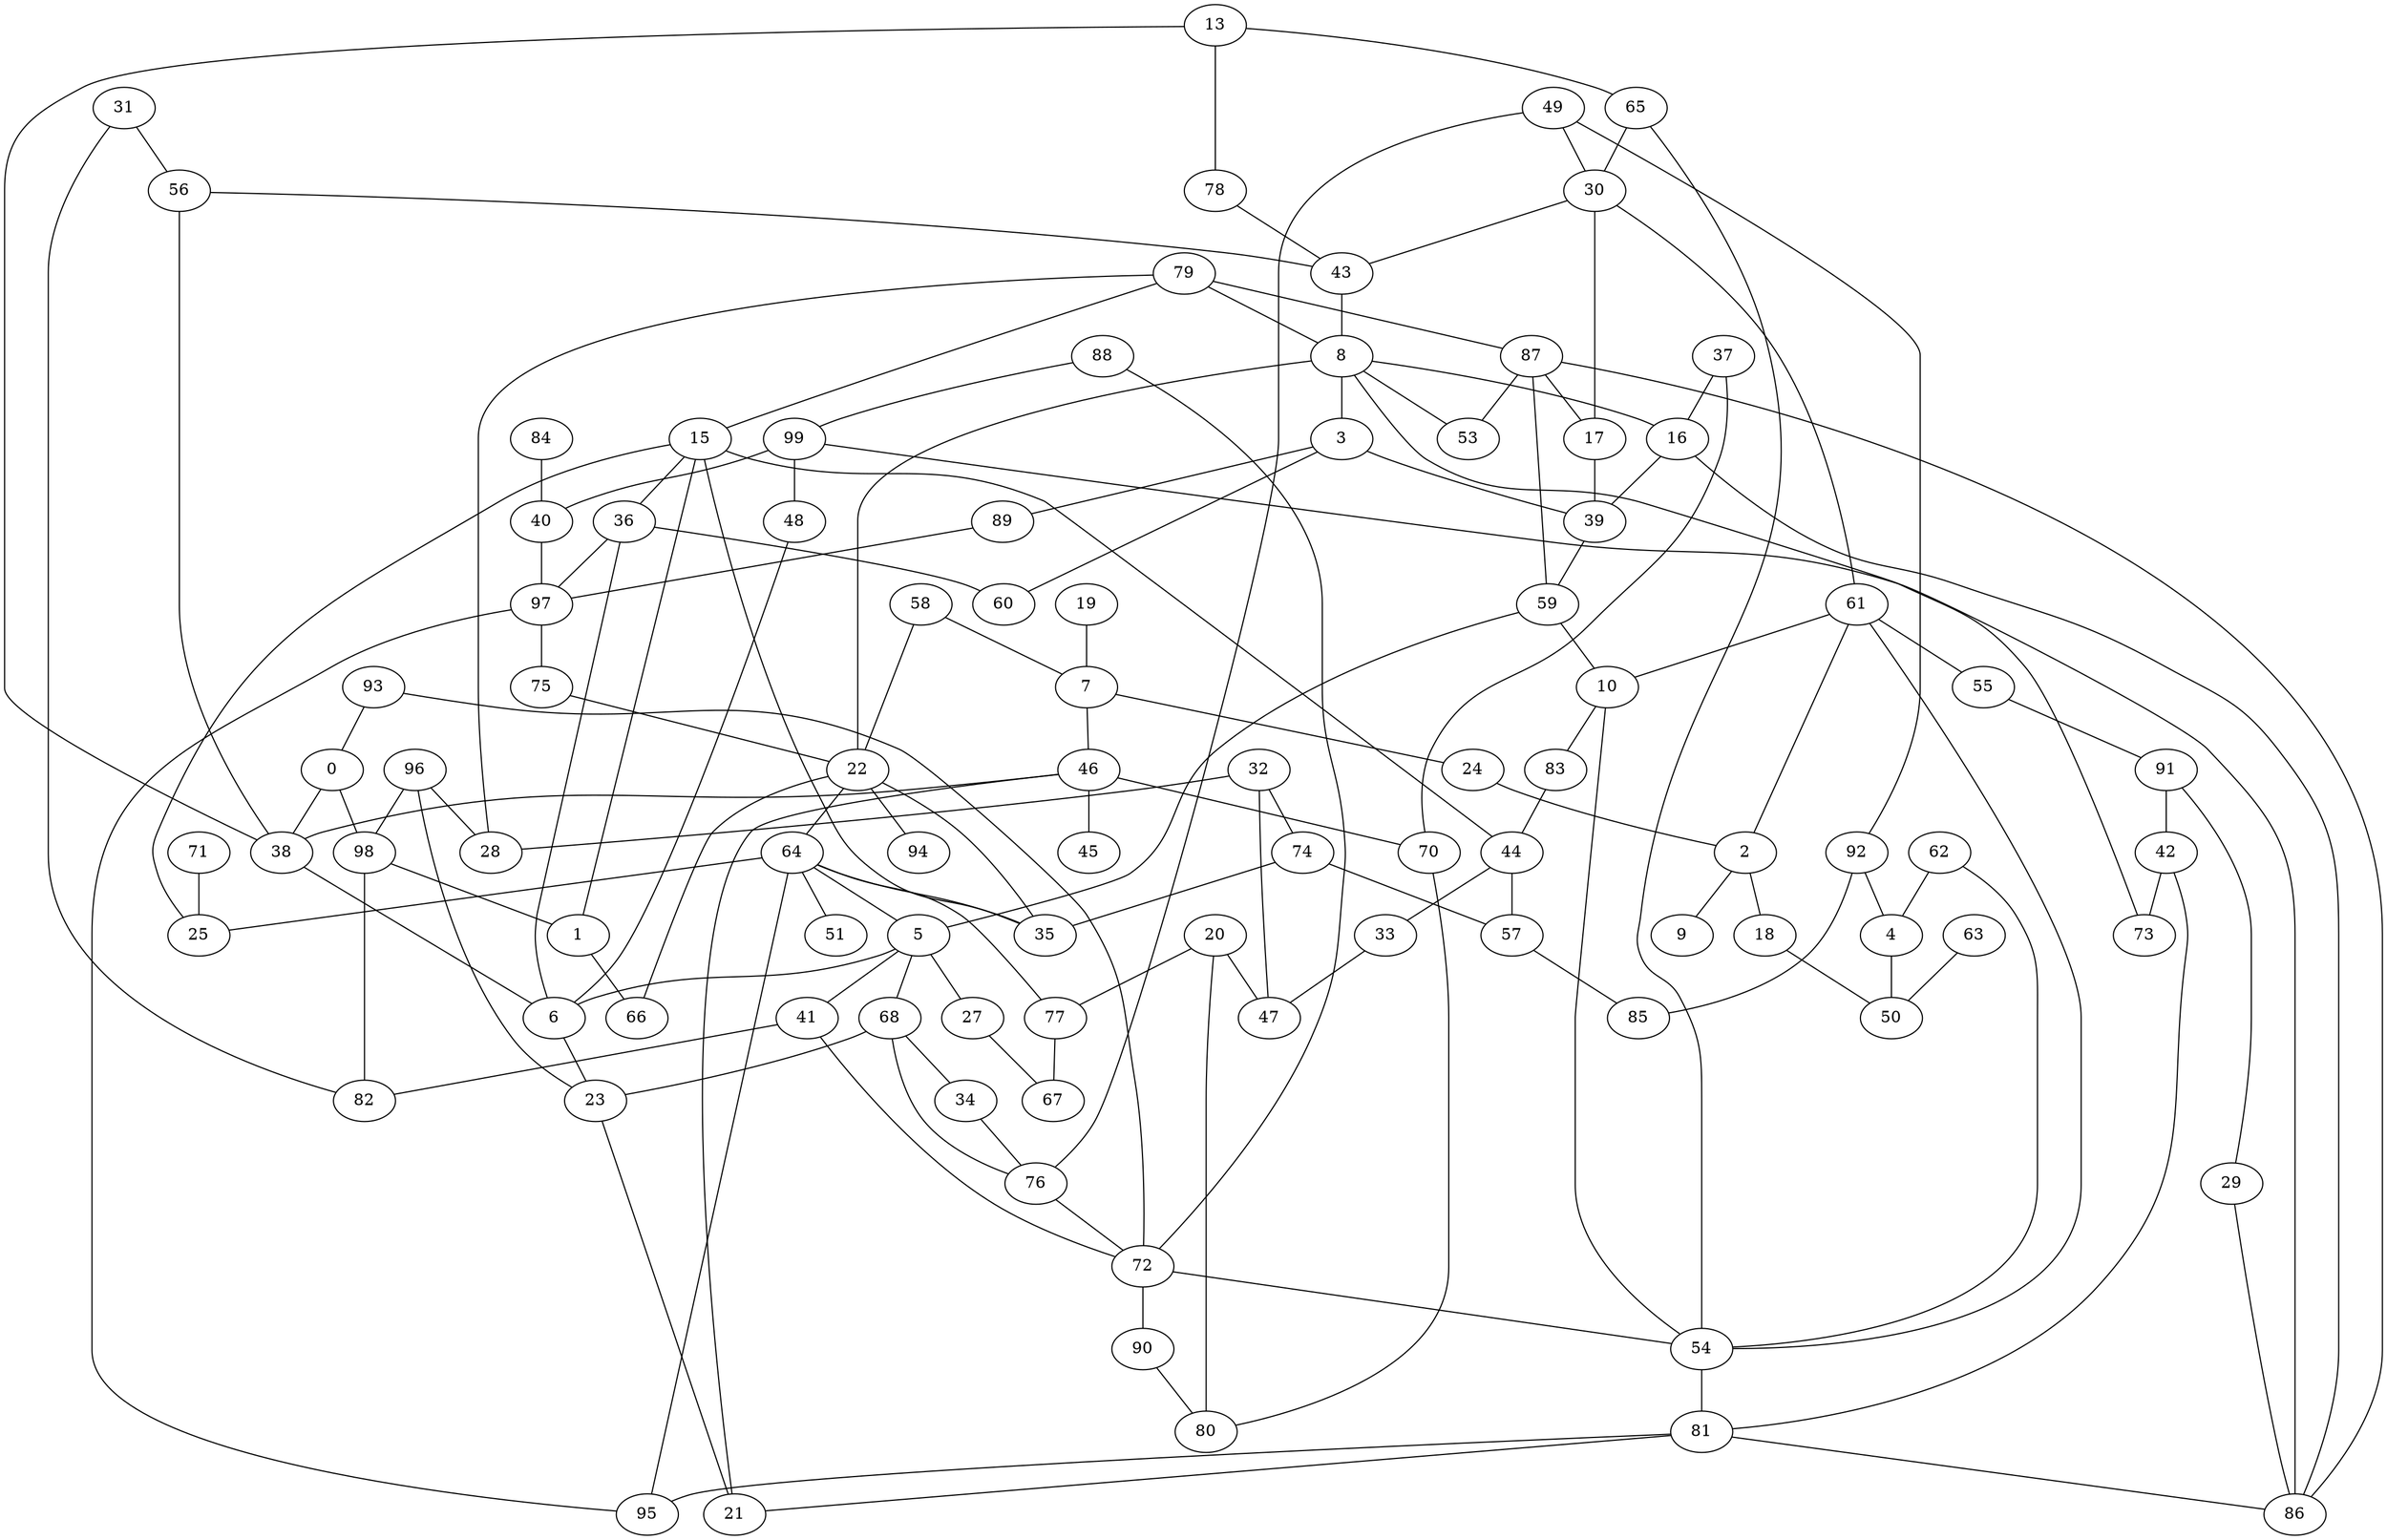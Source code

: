 graph {

16--39   
61--10   
98--82   
32--28   
84--40   
62--54   
87--59   
5--41   
79--28   
99--48   
55--91   
87--17   
77--67   
22--35   
42--73   
72--54   
75--22   
64--95   
2--9   
42--81   
97--95   
13--65   
99--40   
17--39   
15--1   
64--25   
13--38   
43--8   
61--2   
81--95   
46--70   
54--81   
64--77   
34--76   
30--61   
76--72   
70--80   
96--28   
58--22   
7--46   
90--80   
46--38   
96--23   
37--16   
20--80   
2--18   
38--6   
19--7   
79--8   
31--82   
13--78   
39--59   
30--43   
36--97   
31--56   
5--68   
68--34   
92--4   
44--33   
16--86   
65--54   
96--98   
0--98   
8--3   
20--47   
68--23   
72--90   
87--86   
5--27   
49--92   
10--83   
49--30   
3--89   
74--35   
92--85   
83--44   
29--86   
81--21   
56--43   
32--74   
15--36   
20--77   
37--70   
68--76   
15--25   
87--53   
15--44   
61--55   
23--21   
36--60   
7--24   
41--82   
24--2   
57--85   
65--30   
3--60   
78--43   
49--76   
15--35   
64--5   
99--86   
56--38   
46--21   
1--66   
22--64   
30--17   
71--25   
59--5   
62--4   
58--7   
6--23   
41--72   
22--94   
64--35   
46--45   
27--67   
0--38   
44--57   
33--47   
5--6   
93--72   
8--73   
40--97   
4--50   
74--57   
88--72   
63--50   
79--87   
98--1   
22--66   
32--47   
61--54   
89--97   
88--99   
91--29   
81--86   
36--6   
93--0   
8--53   
97--75   
8--22   
18--50   
64--51   
48--6   
59--10   
91--42   
79--15   
10--54   
8--16   
3--39   
}
